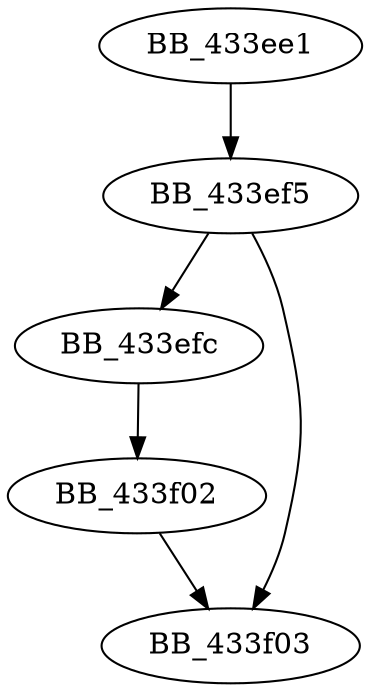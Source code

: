 DiGraph sub_433EE1{
BB_433ee1->BB_433ef5
BB_433ef5->BB_433efc
BB_433ef5->BB_433f03
BB_433efc->BB_433f02
BB_433f02->BB_433f03
}
